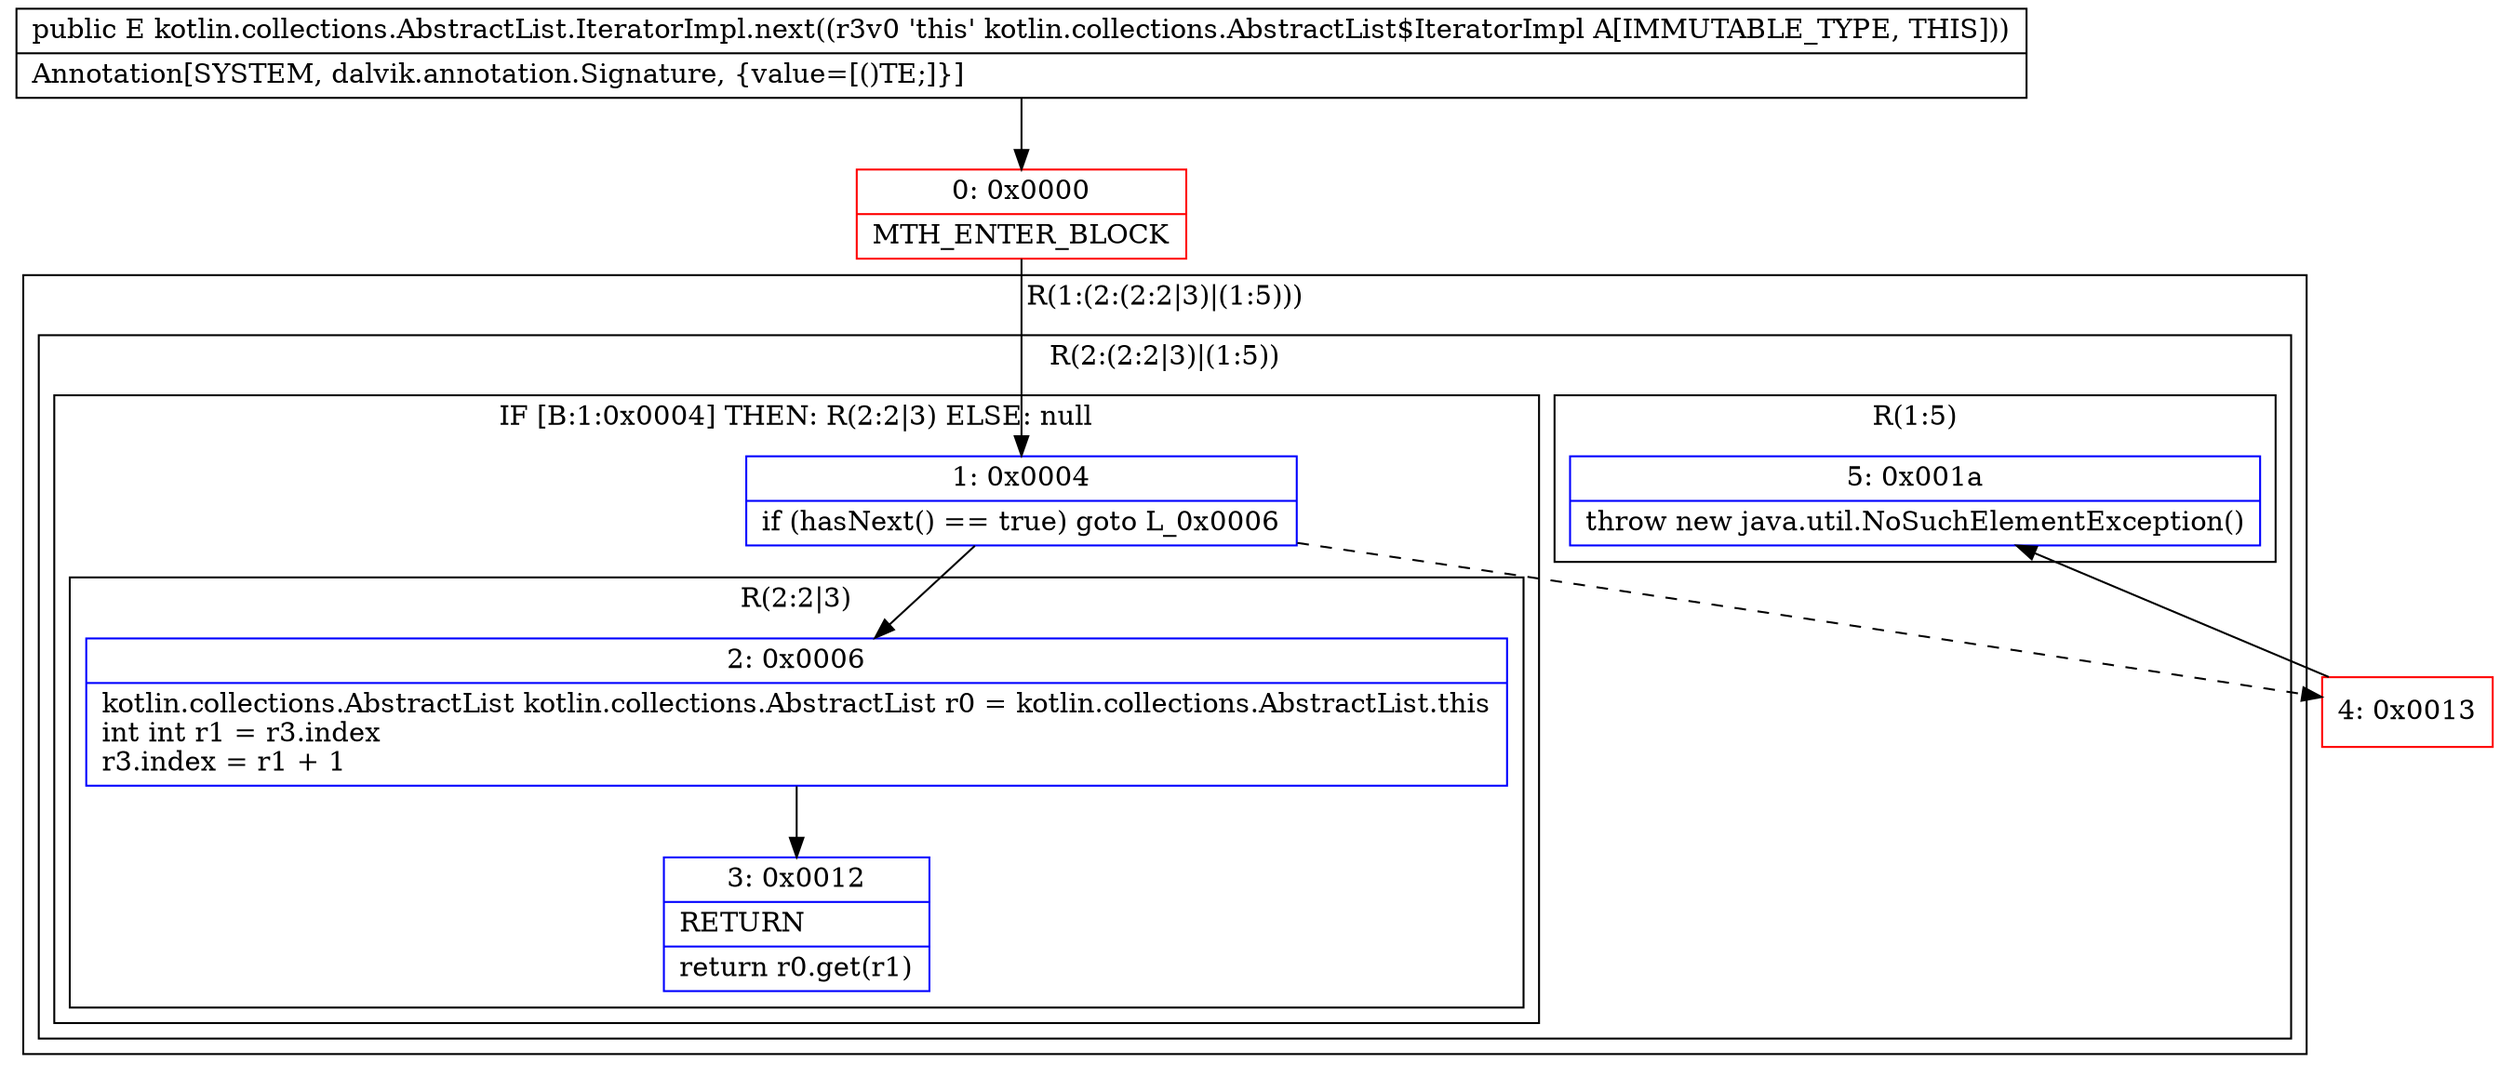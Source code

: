 digraph "CFG forkotlin.collections.AbstractList.IteratorImpl.next()Ljava\/lang\/Object;" {
subgraph cluster_Region_2049971462 {
label = "R(1:(2:(2:2|3)|(1:5)))";
node [shape=record,color=blue];
subgraph cluster_Region_1062049404 {
label = "R(2:(2:2|3)|(1:5))";
node [shape=record,color=blue];
subgraph cluster_IfRegion_2109782305 {
label = "IF [B:1:0x0004] THEN: R(2:2|3) ELSE: null";
node [shape=record,color=blue];
Node_1 [shape=record,label="{1\:\ 0x0004|if (hasNext() == true) goto L_0x0006\l}"];
subgraph cluster_Region_1385359056 {
label = "R(2:2|3)";
node [shape=record,color=blue];
Node_2 [shape=record,label="{2\:\ 0x0006|kotlin.collections.AbstractList kotlin.collections.AbstractList r0 = kotlin.collections.AbstractList.this\lint int r1 = r3.index\lr3.index = r1 + 1\l}"];
Node_3 [shape=record,label="{3\:\ 0x0012|RETURN\l|return r0.get(r1)\l}"];
}
}
subgraph cluster_Region_283731999 {
label = "R(1:5)";
node [shape=record,color=blue];
Node_5 [shape=record,label="{5\:\ 0x001a|throw new java.util.NoSuchElementException()\l}"];
}
}
}
Node_0 [shape=record,color=red,label="{0\:\ 0x0000|MTH_ENTER_BLOCK\l}"];
Node_4 [shape=record,color=red,label="{4\:\ 0x0013}"];
MethodNode[shape=record,label="{public E kotlin.collections.AbstractList.IteratorImpl.next((r3v0 'this' kotlin.collections.AbstractList$IteratorImpl A[IMMUTABLE_TYPE, THIS]))  | Annotation[SYSTEM, dalvik.annotation.Signature, \{value=[()TE;]\}]\l}"];
MethodNode -> Node_0;
Node_1 -> Node_2;
Node_1 -> Node_4[style=dashed];
Node_2 -> Node_3;
Node_0 -> Node_1;
Node_4 -> Node_5;
}

